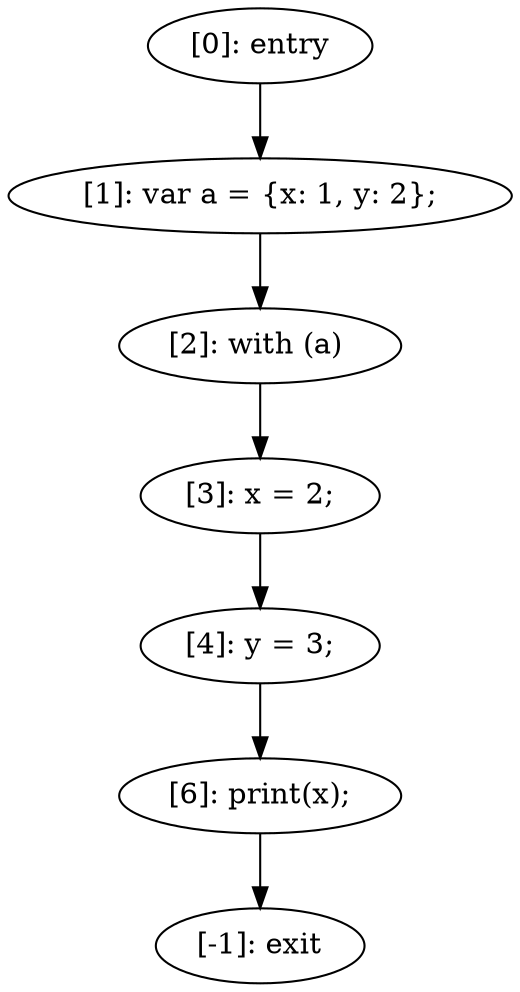 digraph {
"0" [label="[2]: with (a) "] 
"1" [label="[0]: entry"] 
"2" [label="[6]: print(x);\n"] 
"3" [label="[4]: y = 3;\n"] 
"4" [label="[3]: x = 2;\n"] 
"5" [label="[-1]: exit"] 
"6" [label="[1]: var a = {x: 1, y: 2};\n"] 
"0" -> "4" [label=""] 
"1" -> "6" [label=""] 
"2" -> "5" [label=""] 
"3" -> "2" [label=""] 
"4" -> "3" [label=""] 
"6" -> "0" [label=""] 
}
